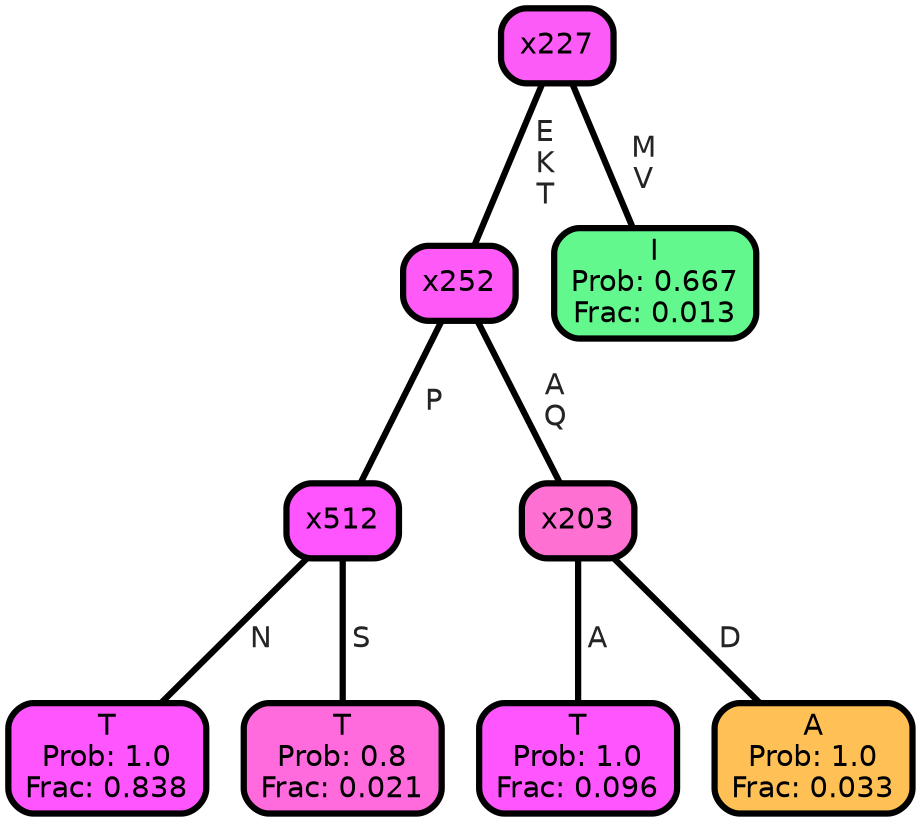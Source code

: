 graph Tree {
node [shape=box, style="filled, rounded",color="black",penwidth="3",fontcolor="black",                 fontname=helvetica] ;
graph [ranksep="0 equally", splines=straight,                 bgcolor=transparent, dpi=200] ;
edge [fontname=helvetica, fontweight=bold,fontcolor=grey14,color=black] ;
0 [label="T
Prob: 1.0
Frac: 0.838", fillcolor="#ff55ff"] ;
1 [label="x512", fillcolor="#ff55fe"] ;
2 [label="T
Prob: 0.8
Frac: 0.021", fillcolor="#ff6add"] ;
3 [label="x252", fillcolor="#ff59f8"] ;
4 [label="T
Prob: 1.0
Frac: 0.096", fillcolor="#ff55ff"] ;
5 [label="x203", fillcolor="#ff70d3"] ;
6 [label="A
Prob: 1.0
Frac: 0.033", fillcolor="#ffc155"] ;
7 [label="x227", fillcolor="#fd5bf7"] ;
8 [label="I
Prob: 0.667
Frac: 0.013", fillcolor="#63f88d"] ;
1 -- 0 [label=" N",penwidth=3] ;
1 -- 2 [label=" S",penwidth=3] ;
3 -- 1 [label=" P",penwidth=3] ;
3 -- 5 [label=" A\n Q",penwidth=3] ;
5 -- 4 [label=" A",penwidth=3] ;
5 -- 6 [label=" D",penwidth=3] ;
7 -- 3 [label=" E\n K\n T",penwidth=3] ;
7 -- 8 [label=" M\n V",penwidth=3] ;
{rank = same;}}